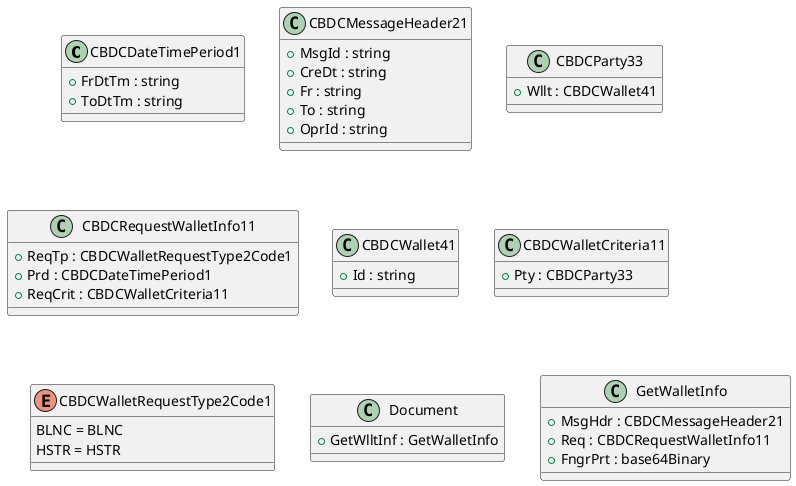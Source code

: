 @startuml

class CBDCDateTimePeriod1 {
    +FrDtTm : string
    +ToDtTm : string
}
class CBDCMessageHeader21 {
    +MsgId : string
    +CreDt : string
    +Fr : string
    +To : string
    +OprId : string
}
class CBDCParty33 {
    +Wllt : CBDCWallet41
}
class CBDCRequestWalletInfo11 {
    +ReqTp : CBDCWalletRequestType2Code1
    +Prd : CBDCDateTimePeriod1
    +ReqCrit : CBDCWalletCriteria11
}
class CBDCWallet41 {
    +Id : string
}
class CBDCWalletCriteria11 {
    +Pty : CBDCParty33
}
enum CBDCWalletRequestType2Code1 {
    BLNC = BLNC
    HSTR = HSTR
}
class Document {
    +GetWlltInf : GetWalletInfo
}
class GetWalletInfo {
    +MsgHdr : CBDCMessageHeader21
    +Req : CBDCRequestWalletInfo11
    +FngrPrt : base64Binary
}

@enduml
